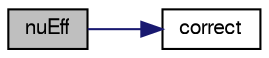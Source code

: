 digraph "nuEff"
{
  bgcolor="transparent";
  edge [fontname="FreeSans",fontsize="10",labelfontname="FreeSans",labelfontsize="10"];
  node [fontname="FreeSans",fontsize="10",shape=record];
  rankdir="LR";
  Node649 [label="nuEff",height=0.2,width=0.4,color="black", fillcolor="grey75", style="filled", fontcolor="black"];
  Node649 -> Node650 [color="midnightblue",fontsize="10",style="solid",fontname="FreeSans"];
  Node650 [label="correct",height=0.2,width=0.4,color="black",URL="$a31214.html#a3ae44b28050c3aa494c1d8e18cf618c1",tooltip="Solve the turbulence equations and correct the turbulence viscosity. "];
}

